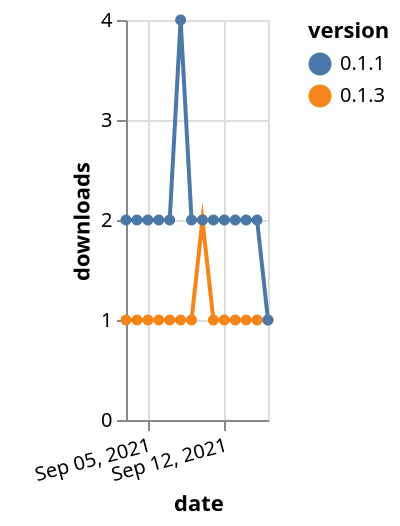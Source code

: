 {"$schema": "https://vega.github.io/schema/vega-lite/v5.json", "description": "A simple bar chart with embedded data.", "data": {"values": [{"date": "2021-09-03", "total": 663, "delta": 1, "version": "0.1.3"}, {"date": "2021-09-04", "total": 664, "delta": 1, "version": "0.1.3"}, {"date": "2021-09-05", "total": 665, "delta": 1, "version": "0.1.3"}, {"date": "2021-09-06", "total": 666, "delta": 1, "version": "0.1.3"}, {"date": "2021-09-07", "total": 667, "delta": 1, "version": "0.1.3"}, {"date": "2021-09-08", "total": 668, "delta": 1, "version": "0.1.3"}, {"date": "2021-09-09", "total": 669, "delta": 1, "version": "0.1.3"}, {"date": "2021-09-10", "total": 671, "delta": 2, "version": "0.1.3"}, {"date": "2021-09-11", "total": 672, "delta": 1, "version": "0.1.3"}, {"date": "2021-09-12", "total": 673, "delta": 1, "version": "0.1.3"}, {"date": "2021-09-13", "total": 674, "delta": 1, "version": "0.1.3"}, {"date": "2021-09-14", "total": 675, "delta": 1, "version": "0.1.3"}, {"date": "2021-09-15", "total": 676, "delta": 1, "version": "0.1.3"}, {"date": "2021-09-16", "total": 677, "delta": 1, "version": "0.1.3"}, {"date": "2021-09-03", "total": 2950, "delta": 2, "version": "0.1.1"}, {"date": "2021-09-04", "total": 2952, "delta": 2, "version": "0.1.1"}, {"date": "2021-09-05", "total": 2954, "delta": 2, "version": "0.1.1"}, {"date": "2021-09-06", "total": 2956, "delta": 2, "version": "0.1.1"}, {"date": "2021-09-07", "total": 2958, "delta": 2, "version": "0.1.1"}, {"date": "2021-09-08", "total": 2962, "delta": 4, "version": "0.1.1"}, {"date": "2021-09-09", "total": 2964, "delta": 2, "version": "0.1.1"}, {"date": "2021-09-10", "total": 2966, "delta": 2, "version": "0.1.1"}, {"date": "2021-09-11", "total": 2968, "delta": 2, "version": "0.1.1"}, {"date": "2021-09-12", "total": 2970, "delta": 2, "version": "0.1.1"}, {"date": "2021-09-13", "total": 2972, "delta": 2, "version": "0.1.1"}, {"date": "2021-09-14", "total": 2974, "delta": 2, "version": "0.1.1"}, {"date": "2021-09-15", "total": 2976, "delta": 2, "version": "0.1.1"}, {"date": "2021-09-16", "total": 2977, "delta": 1, "version": "0.1.1"}]}, "width": "container", "mark": {"type": "line", "point": {"filled": true}}, "encoding": {"x": {"field": "date", "type": "temporal", "timeUnit": "yearmonthdate", "title": "date", "axis": {"labelAngle": -15}}, "y": {"field": "delta", "type": "quantitative", "title": "downloads"}, "color": {"field": "version", "type": "nominal"}, "tooltip": {"field": "delta"}}}